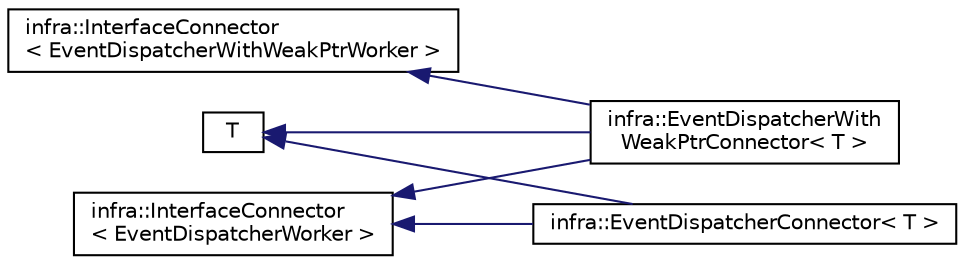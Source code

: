 digraph "Graphical Class Hierarchy"
{
 // INTERACTIVE_SVG=YES
  edge [fontname="Helvetica",fontsize="10",labelfontname="Helvetica",labelfontsize="10"];
  node [fontname="Helvetica",fontsize="10",shape=record];
  rankdir="LR";
  Node942 [label="infra::InterfaceConnector\l\< EventDispatcherWithWeakPtrWorker \>",height=0.2,width=0.4,color="black", fillcolor="white", style="filled",URL="$d3/d0e/classinfra_1_1_interface_connector.html"];
  Node942 -> Node2 [dir="back",color="midnightblue",fontsize="10",style="solid",fontname="Helvetica"];
  Node2 [label="infra::EventDispatcherWith\lWeakPtrConnector\< T \>",height=0.2,width=0.4,color="black", fillcolor="white", style="filled",URL="$d8/d3a/classinfra_1_1_event_dispatcher_with_weak_ptr_connector.html"];
  Node941 [label="infra::InterfaceConnector\l\< EventDispatcherWorker \>",height=0.2,width=0.4,color="black", fillcolor="white", style="filled",URL="$d3/d0e/classinfra_1_1_interface_connector.html"];
  Node941 -> Node1 [dir="back",color="midnightblue",fontsize="10",style="solid",fontname="Helvetica"];
  Node1 [label="infra::EventDispatcherConnector\< T \>",height=0.2,width=0.4,color="black", fillcolor="white", style="filled",URL="$d3/d09/classinfra_1_1_event_dispatcher_connector.html"];
  Node941 -> Node2 [dir="back",color="midnightblue",fontsize="10",style="solid",fontname="Helvetica"];
  Node0 [label="T",height=0.2,width=0.4,color="black", fillcolor="white", style="filled",URL="$d3/dee/class_t.html"];
  Node0 -> Node1 [dir="back",color="midnightblue",fontsize="10",style="solid",fontname="Helvetica"];
  Node0 -> Node2 [dir="back",color="midnightblue",fontsize="10",style="solid",fontname="Helvetica"];
}

